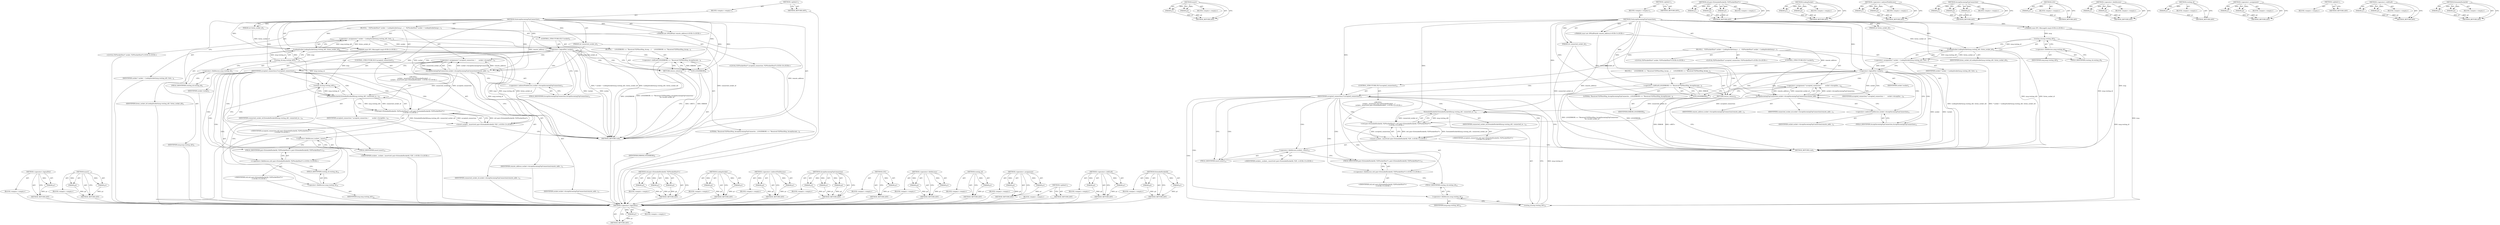 digraph "ExtendedSocketId" {
vulnerable_103 [label=<(METHOD,&lt;operator&gt;.logicalNot)>];
vulnerable_104 [label=<(PARAM,p1)>];
vulnerable_105 [label=<(BLOCK,&lt;empty&gt;,&lt;empty&gt;)>];
vulnerable_106 [label=<(METHOD_RETURN,ANY)>];
vulnerable_127 [label=<(METHOD,insert)>];
vulnerable_128 [label=<(PARAM,p1)>];
vulnerable_129 [label=<(PARAM,p2)>];
vulnerable_130 [label=<(BLOCK,&lt;empty&gt;,&lt;empty&gt;)>];
vulnerable_131 [label=<(METHOD_RETURN,ANY)>];
vulnerable_6 [label=<(METHOD,&lt;global&gt;)<SUB>1</SUB>>];
vulnerable_7 [label=<(BLOCK,&lt;empty&gt;,&lt;empty&gt;)<SUB>1</SUB>>];
vulnerable_8 [label=<(METHOD,OnAcceptIncomingTcpConnection)<SUB>1</SUB>>];
vulnerable_9 [label="<(PARAM,const IPC::Message&amp; msg)<SUB>2</SUB>>"];
vulnerable_10 [label=<(PARAM,int listen_socket_id)<SUB>2</SUB>>];
vulnerable_11 [label="<(PARAM,net::IPEndPoint remote_address)<SUB>3</SUB>>"];
vulnerable_12 [label=<(PARAM,int connected_socket_id)<SUB>3</SUB>>];
vulnerable_13 [label=<(BLOCK,{
   P2PSocketHost* socket = LookupSocket(msg.r...,{
   P2PSocketHost* socket = LookupSocket(msg.r...)<SUB>3</SUB>>];
vulnerable_14 [label="<(LOCAL,P2PSocketHost* socket: P2PSocketHost*)<SUB>4</SUB>>"];
vulnerable_15 [label=<(&lt;operator&gt;.assignment,* socket = LookupSocket(msg.routing_id(), liste...)<SUB>4</SUB>>];
vulnerable_16 [label=<(IDENTIFIER,socket,* socket = LookupSocket(msg.routing_id(), liste...)<SUB>4</SUB>>];
vulnerable_17 [label=<(LookupSocket,LookupSocket(msg.routing_id(), listen_socket_id))<SUB>4</SUB>>];
vulnerable_18 [label=<(routing_id,msg.routing_id())<SUB>4</SUB>>];
vulnerable_19 [label=<(&lt;operator&gt;.fieldAccess,msg.routing_id)<SUB>4</SUB>>];
vulnerable_20 [label=<(IDENTIFIER,msg,msg.routing_id())<SUB>4</SUB>>];
vulnerable_21 [label=<(FIELD_IDENTIFIER,routing_id,routing_id)<SUB>4</SUB>>];
vulnerable_22 [label=<(IDENTIFIER,listen_socket_id,LookupSocket(msg.routing_id(), listen_socket_id))<SUB>4</SUB>>];
vulnerable_23 [label=<(CONTROL_STRUCTURE,IF,if (!socket))<SUB>5</SUB>>];
vulnerable_24 [label=<(&lt;operator&gt;.logicalNot,!socket)<SUB>5</SUB>>];
vulnerable_25 [label=<(IDENTIFIER,socket,!socket)<SUB>5</SUB>>];
vulnerable_26 [label=<(BLOCK,{
     LOG(ERROR) &lt;&lt; &quot;Received P2PHostMsg_Accep...,{
     LOG(ERROR) &lt;&lt; &quot;Received P2PHostMsg_Accep...)<SUB>5</SUB>>];
vulnerable_27 [label=<(&lt;operator&gt;.shiftLeft,LOG(ERROR) &lt;&lt; &quot;Received P2PHostMsg_AcceptIncomi...)<SUB>6</SUB>>];
vulnerable_28 [label=<(LOG,LOG(ERROR))<SUB>6</SUB>>];
vulnerable_29 [label=<(IDENTIFIER,ERROR,LOG(ERROR))<SUB>6</SUB>>];
vulnerable_30 [label=<(LITERAL,&quot;Received P2PHostMsg_AcceptIncomingTcpConnectio...,LOG(ERROR) &lt;&lt; &quot;Received P2PHostMsg_AcceptIncomi...)<SUB>6</SUB>>];
vulnerable_31 [label=<(RETURN,return;,return;)<SUB>8</SUB>>];
vulnerable_32 [label="<(LOCAL,P2PSocketHost* accepted_connection: P2PSocketHost*)<SUB>10</SUB>>"];
vulnerable_33 [label=<(&lt;operator&gt;.assignment,* accepted_connection =
      socket-&gt;AcceptInc...)<SUB>10</SUB>>];
vulnerable_34 [label=<(IDENTIFIER,accepted_connection,* accepted_connection =
      socket-&gt;AcceptInc...)<SUB>10</SUB>>];
vulnerable_35 [label=<(AcceptIncomingTcpConnection,socket-&gt;AcceptIncomingTcpConnection(remote_addr...)<SUB>11</SUB>>];
vulnerable_36 [label=<(&lt;operator&gt;.indirectFieldAccess,socket-&gt;AcceptIncomingTcpConnection)<SUB>11</SUB>>];
vulnerable_37 [label=<(IDENTIFIER,socket,socket-&gt;AcceptIncomingTcpConnection(remote_addr...)<SUB>11</SUB>>];
vulnerable_38 [label=<(FIELD_IDENTIFIER,AcceptIncomingTcpConnection,AcceptIncomingTcpConnection)<SUB>11</SUB>>];
vulnerable_39 [label=<(IDENTIFIER,remote_address,socket-&gt;AcceptIncomingTcpConnection(remote_addr...)<SUB>11</SUB>>];
vulnerable_40 [label=<(IDENTIFIER,connected_socket_id,socket-&gt;AcceptIncomingTcpConnection(remote_addr...)<SUB>11</SUB>>];
vulnerable_41 [label=<(CONTROL_STRUCTURE,IF,if (accepted_connection))<SUB>12</SUB>>];
vulnerable_42 [label=<(IDENTIFIER,accepted_connection,if (accepted_connection))<SUB>12</SUB>>];
vulnerable_43 [label="<(BLOCK,{
    sockets_.insert(std::pair&lt;ExtendedSocketI...,{
    sockets_.insert(std::pair&lt;ExtendedSocketI...)<SUB>12</SUB>>"];
vulnerable_44 [label="<(insert,sockets_.insert(std::pair&lt;ExtendedSocketId, P2P...)<SUB>13</SUB>>"];
vulnerable_45 [label=<(&lt;operator&gt;.fieldAccess,sockets_.insert)<SUB>13</SUB>>];
vulnerable_46 [label="<(IDENTIFIER,sockets_,sockets_.insert(std::pair&lt;ExtendedSocketId, P2P...)<SUB>13</SUB>>"];
vulnerable_47 [label=<(FIELD_IDENTIFIER,insert,insert)<SUB>13</SUB>>];
vulnerable_48 [label="<(std.pair&lt;ExtendedSocketId, P2PSocketHost*&gt;,std::pair&lt;ExtendedSocketId, P2PSocketHost*&gt;(
  ...)<SUB>13</SUB>>"];
vulnerable_49 [label="<(&lt;operator&gt;.fieldAccess,std::pair&lt;ExtendedSocketId, P2PSocketHost*&gt;)<SUB>13</SUB>>"];
vulnerable_50 [label="<(IDENTIFIER,std,std::pair&lt;ExtendedSocketId, P2PSocketHost*&gt;(
  ...)<SUB>13</SUB>>"];
vulnerable_51 [label=<(FIELD_IDENTIFIER,pair&lt;ExtendedSocketId, P2PSocketHost*&gt;,pair&lt;ExtendedSocketId, P2PSocketHost*&gt;)<SUB>13</SUB>>];
vulnerable_52 [label=<(ExtendedSocketId,ExtendedSocketId(msg.routing_id(), connected_so...)<SUB>14</SUB>>];
vulnerable_53 [label=<(routing_id,msg.routing_id())<SUB>14</SUB>>];
vulnerable_54 [label=<(&lt;operator&gt;.fieldAccess,msg.routing_id)<SUB>14</SUB>>];
vulnerable_55 [label=<(IDENTIFIER,msg,msg.routing_id())<SUB>14</SUB>>];
vulnerable_56 [label=<(FIELD_IDENTIFIER,routing_id,routing_id)<SUB>14</SUB>>];
vulnerable_57 [label=<(IDENTIFIER,connected_socket_id,ExtendedSocketId(msg.routing_id(), connected_so...)<SUB>14</SUB>>];
vulnerable_58 [label="<(IDENTIFIER,accepted_connection,std::pair&lt;ExtendedSocketId, P2PSocketHost*&gt;(
  ...)<SUB>15</SUB>>"];
vulnerable_59 [label=<(METHOD_RETURN,void)<SUB>1</SUB>>];
vulnerable_61 [label=<(METHOD_RETURN,ANY)<SUB>1</SUB>>];
vulnerable_132 [label=<(METHOD,std.pair&lt;ExtendedSocketId, P2PSocketHost*&gt;)>];
vulnerable_133 [label=<(PARAM,p1)>];
vulnerable_134 [label=<(PARAM,p2)>];
vulnerable_135 [label=<(PARAM,p3)>];
vulnerable_136 [label=<(BLOCK,&lt;empty&gt;,&lt;empty&gt;)>];
vulnerable_137 [label=<(METHOD_RETURN,ANY)>];
vulnerable_89 [label=<(METHOD,LookupSocket)>];
vulnerable_90 [label=<(PARAM,p1)>];
vulnerable_91 [label=<(PARAM,p2)>];
vulnerable_92 [label=<(BLOCK,&lt;empty&gt;,&lt;empty&gt;)>];
vulnerable_93 [label=<(METHOD_RETURN,ANY)>];
vulnerable_122 [label=<(METHOD,&lt;operator&gt;.indirectFieldAccess)>];
vulnerable_123 [label=<(PARAM,p1)>];
vulnerable_124 [label=<(PARAM,p2)>];
vulnerable_125 [label=<(BLOCK,&lt;empty&gt;,&lt;empty&gt;)>];
vulnerable_126 [label=<(METHOD_RETURN,ANY)>];
vulnerable_116 [label=<(METHOD,AcceptIncomingTcpConnection)>];
vulnerable_117 [label=<(PARAM,p1)>];
vulnerable_118 [label=<(PARAM,p2)>];
vulnerable_119 [label=<(PARAM,p3)>];
vulnerable_120 [label=<(BLOCK,&lt;empty&gt;,&lt;empty&gt;)>];
vulnerable_121 [label=<(METHOD_RETURN,ANY)>];
vulnerable_112 [label=<(METHOD,LOG)>];
vulnerable_113 [label=<(PARAM,p1)>];
vulnerable_114 [label=<(BLOCK,&lt;empty&gt;,&lt;empty&gt;)>];
vulnerable_115 [label=<(METHOD_RETURN,ANY)>];
vulnerable_98 [label=<(METHOD,&lt;operator&gt;.fieldAccess)>];
vulnerable_99 [label=<(PARAM,p1)>];
vulnerable_100 [label=<(PARAM,p2)>];
vulnerable_101 [label=<(BLOCK,&lt;empty&gt;,&lt;empty&gt;)>];
vulnerable_102 [label=<(METHOD_RETURN,ANY)>];
vulnerable_94 [label=<(METHOD,routing_id)>];
vulnerable_95 [label=<(PARAM,p1)>];
vulnerable_96 [label=<(BLOCK,&lt;empty&gt;,&lt;empty&gt;)>];
vulnerable_97 [label=<(METHOD_RETURN,ANY)>];
vulnerable_84 [label=<(METHOD,&lt;operator&gt;.assignment)>];
vulnerable_85 [label=<(PARAM,p1)>];
vulnerable_86 [label=<(PARAM,p2)>];
vulnerable_87 [label=<(BLOCK,&lt;empty&gt;,&lt;empty&gt;)>];
vulnerable_88 [label=<(METHOD_RETURN,ANY)>];
vulnerable_78 [label=<(METHOD,&lt;global&gt;)<SUB>1</SUB>>];
vulnerable_79 [label=<(BLOCK,&lt;empty&gt;,&lt;empty&gt;)>];
vulnerable_80 [label=<(METHOD_RETURN,ANY)>];
vulnerable_107 [label=<(METHOD,&lt;operator&gt;.shiftLeft)>];
vulnerable_108 [label=<(PARAM,p1)>];
vulnerable_109 [label=<(PARAM,p2)>];
vulnerable_110 [label=<(BLOCK,&lt;empty&gt;,&lt;empty&gt;)>];
vulnerable_111 [label=<(METHOD_RETURN,ANY)>];
vulnerable_138 [label=<(METHOD,ExtendedSocketId)>];
vulnerable_139 [label=<(PARAM,p1)>];
vulnerable_140 [label=<(PARAM,p2)>];
vulnerable_141 [label=<(BLOCK,&lt;empty&gt;,&lt;empty&gt;)>];
vulnerable_142 [label=<(METHOD_RETURN,ANY)>];
fixed_103 [label=<(METHOD,&lt;operator&gt;.logicalNot)>];
fixed_104 [label=<(PARAM,p1)>];
fixed_105 [label=<(BLOCK,&lt;empty&gt;,&lt;empty&gt;)>];
fixed_106 [label=<(METHOD_RETURN,ANY)>];
fixed_127 [label=<(METHOD,insert)>];
fixed_128 [label=<(PARAM,p1)>];
fixed_129 [label=<(PARAM,p2)>];
fixed_130 [label=<(BLOCK,&lt;empty&gt;,&lt;empty&gt;)>];
fixed_131 [label=<(METHOD_RETURN,ANY)>];
fixed_6 [label=<(METHOD,&lt;global&gt;)<SUB>1</SUB>>];
fixed_7 [label=<(BLOCK,&lt;empty&gt;,&lt;empty&gt;)<SUB>1</SUB>>];
fixed_8 [label=<(METHOD,OnAcceptIncomingTcpConnection)<SUB>1</SUB>>];
fixed_9 [label="<(PARAM,const IPC::Message&amp; msg)<SUB>2</SUB>>"];
fixed_10 [label=<(PARAM,int listen_socket_id)<SUB>2</SUB>>];
fixed_11 [label="<(PARAM,const net::IPEndPoint&amp; remote_address)<SUB>3</SUB>>"];
fixed_12 [label=<(PARAM,int connected_socket_id)<SUB>3</SUB>>];
fixed_13 [label=<(BLOCK,{
   P2PSocketHost* socket = LookupSocket(msg.r...,{
   P2PSocketHost* socket = LookupSocket(msg.r...)<SUB>3</SUB>>];
fixed_14 [label="<(LOCAL,P2PSocketHost* socket: P2PSocketHost*)<SUB>4</SUB>>"];
fixed_15 [label=<(&lt;operator&gt;.assignment,* socket = LookupSocket(msg.routing_id(), liste...)<SUB>4</SUB>>];
fixed_16 [label=<(IDENTIFIER,socket,* socket = LookupSocket(msg.routing_id(), liste...)<SUB>4</SUB>>];
fixed_17 [label=<(LookupSocket,LookupSocket(msg.routing_id(), listen_socket_id))<SUB>4</SUB>>];
fixed_18 [label=<(routing_id,msg.routing_id())<SUB>4</SUB>>];
fixed_19 [label=<(&lt;operator&gt;.fieldAccess,msg.routing_id)<SUB>4</SUB>>];
fixed_20 [label=<(IDENTIFIER,msg,msg.routing_id())<SUB>4</SUB>>];
fixed_21 [label=<(FIELD_IDENTIFIER,routing_id,routing_id)<SUB>4</SUB>>];
fixed_22 [label=<(IDENTIFIER,listen_socket_id,LookupSocket(msg.routing_id(), listen_socket_id))<SUB>4</SUB>>];
fixed_23 [label=<(CONTROL_STRUCTURE,IF,if (!socket))<SUB>5</SUB>>];
fixed_24 [label=<(&lt;operator&gt;.logicalNot,!socket)<SUB>5</SUB>>];
fixed_25 [label=<(IDENTIFIER,socket,!socket)<SUB>5</SUB>>];
fixed_26 [label=<(BLOCK,{
     LOG(ERROR) &lt;&lt; &quot;Received P2PHostMsg_Accep...,{
     LOG(ERROR) &lt;&lt; &quot;Received P2PHostMsg_Accep...)<SUB>5</SUB>>];
fixed_27 [label=<(&lt;operator&gt;.shiftLeft,LOG(ERROR) &lt;&lt; &quot;Received P2PHostMsg_AcceptIncomi...)<SUB>6</SUB>>];
fixed_28 [label=<(LOG,LOG(ERROR))<SUB>6</SUB>>];
fixed_29 [label=<(IDENTIFIER,ERROR,LOG(ERROR))<SUB>6</SUB>>];
fixed_30 [label=<(LITERAL,&quot;Received P2PHostMsg_AcceptIncomingTcpConnectio...,LOG(ERROR) &lt;&lt; &quot;Received P2PHostMsg_AcceptIncomi...)<SUB>6</SUB>>];
fixed_31 [label=<(RETURN,return;,return;)<SUB>8</SUB>>];
fixed_32 [label="<(LOCAL,P2PSocketHost* accepted_connection: P2PSocketHost*)<SUB>10</SUB>>"];
fixed_33 [label=<(&lt;operator&gt;.assignment,* accepted_connection =
      socket-&gt;AcceptInc...)<SUB>10</SUB>>];
fixed_34 [label=<(IDENTIFIER,accepted_connection,* accepted_connection =
      socket-&gt;AcceptInc...)<SUB>10</SUB>>];
fixed_35 [label=<(AcceptIncomingTcpConnection,socket-&gt;AcceptIncomingTcpConnection(remote_addr...)<SUB>11</SUB>>];
fixed_36 [label=<(&lt;operator&gt;.indirectFieldAccess,socket-&gt;AcceptIncomingTcpConnection)<SUB>11</SUB>>];
fixed_37 [label=<(IDENTIFIER,socket,socket-&gt;AcceptIncomingTcpConnection(remote_addr...)<SUB>11</SUB>>];
fixed_38 [label=<(FIELD_IDENTIFIER,AcceptIncomingTcpConnection,AcceptIncomingTcpConnection)<SUB>11</SUB>>];
fixed_39 [label=<(IDENTIFIER,remote_address,socket-&gt;AcceptIncomingTcpConnection(remote_addr...)<SUB>11</SUB>>];
fixed_40 [label=<(IDENTIFIER,connected_socket_id,socket-&gt;AcceptIncomingTcpConnection(remote_addr...)<SUB>11</SUB>>];
fixed_41 [label=<(CONTROL_STRUCTURE,IF,if (accepted_connection))<SUB>12</SUB>>];
fixed_42 [label=<(IDENTIFIER,accepted_connection,if (accepted_connection))<SUB>12</SUB>>];
fixed_43 [label="<(BLOCK,{
    sockets_.insert(std::pair&lt;ExtendedSocketI...,{
    sockets_.insert(std::pair&lt;ExtendedSocketI...)<SUB>12</SUB>>"];
fixed_44 [label="<(insert,sockets_.insert(std::pair&lt;ExtendedSocketId, P2P...)<SUB>13</SUB>>"];
fixed_45 [label=<(&lt;operator&gt;.fieldAccess,sockets_.insert)<SUB>13</SUB>>];
fixed_46 [label="<(IDENTIFIER,sockets_,sockets_.insert(std::pair&lt;ExtendedSocketId, P2P...)<SUB>13</SUB>>"];
fixed_47 [label=<(FIELD_IDENTIFIER,insert,insert)<SUB>13</SUB>>];
fixed_48 [label="<(std.pair&lt;ExtendedSocketId, P2PSocketHost*&gt;,std::pair&lt;ExtendedSocketId, P2PSocketHost*&gt;(
  ...)<SUB>13</SUB>>"];
fixed_49 [label="<(&lt;operator&gt;.fieldAccess,std::pair&lt;ExtendedSocketId, P2PSocketHost*&gt;)<SUB>13</SUB>>"];
fixed_50 [label="<(IDENTIFIER,std,std::pair&lt;ExtendedSocketId, P2PSocketHost*&gt;(
  ...)<SUB>13</SUB>>"];
fixed_51 [label=<(FIELD_IDENTIFIER,pair&lt;ExtendedSocketId, P2PSocketHost*&gt;,pair&lt;ExtendedSocketId, P2PSocketHost*&gt;)<SUB>13</SUB>>];
fixed_52 [label=<(ExtendedSocketId,ExtendedSocketId(msg.routing_id(), connected_so...)<SUB>14</SUB>>];
fixed_53 [label=<(routing_id,msg.routing_id())<SUB>14</SUB>>];
fixed_54 [label=<(&lt;operator&gt;.fieldAccess,msg.routing_id)<SUB>14</SUB>>];
fixed_55 [label=<(IDENTIFIER,msg,msg.routing_id())<SUB>14</SUB>>];
fixed_56 [label=<(FIELD_IDENTIFIER,routing_id,routing_id)<SUB>14</SUB>>];
fixed_57 [label=<(IDENTIFIER,connected_socket_id,ExtendedSocketId(msg.routing_id(), connected_so...)<SUB>14</SUB>>];
fixed_58 [label="<(IDENTIFIER,accepted_connection,std::pair&lt;ExtendedSocketId, P2PSocketHost*&gt;(
  ...)<SUB>15</SUB>>"];
fixed_59 [label=<(METHOD_RETURN,void)<SUB>1</SUB>>];
fixed_61 [label=<(METHOD_RETURN,ANY)<SUB>1</SUB>>];
fixed_132 [label=<(METHOD,std.pair&lt;ExtendedSocketId, P2PSocketHost*&gt;)>];
fixed_133 [label=<(PARAM,p1)>];
fixed_134 [label=<(PARAM,p2)>];
fixed_135 [label=<(PARAM,p3)>];
fixed_136 [label=<(BLOCK,&lt;empty&gt;,&lt;empty&gt;)>];
fixed_137 [label=<(METHOD_RETURN,ANY)>];
fixed_89 [label=<(METHOD,LookupSocket)>];
fixed_90 [label=<(PARAM,p1)>];
fixed_91 [label=<(PARAM,p2)>];
fixed_92 [label=<(BLOCK,&lt;empty&gt;,&lt;empty&gt;)>];
fixed_93 [label=<(METHOD_RETURN,ANY)>];
fixed_122 [label=<(METHOD,&lt;operator&gt;.indirectFieldAccess)>];
fixed_123 [label=<(PARAM,p1)>];
fixed_124 [label=<(PARAM,p2)>];
fixed_125 [label=<(BLOCK,&lt;empty&gt;,&lt;empty&gt;)>];
fixed_126 [label=<(METHOD_RETURN,ANY)>];
fixed_116 [label=<(METHOD,AcceptIncomingTcpConnection)>];
fixed_117 [label=<(PARAM,p1)>];
fixed_118 [label=<(PARAM,p2)>];
fixed_119 [label=<(PARAM,p3)>];
fixed_120 [label=<(BLOCK,&lt;empty&gt;,&lt;empty&gt;)>];
fixed_121 [label=<(METHOD_RETURN,ANY)>];
fixed_112 [label=<(METHOD,LOG)>];
fixed_113 [label=<(PARAM,p1)>];
fixed_114 [label=<(BLOCK,&lt;empty&gt;,&lt;empty&gt;)>];
fixed_115 [label=<(METHOD_RETURN,ANY)>];
fixed_98 [label=<(METHOD,&lt;operator&gt;.fieldAccess)>];
fixed_99 [label=<(PARAM,p1)>];
fixed_100 [label=<(PARAM,p2)>];
fixed_101 [label=<(BLOCK,&lt;empty&gt;,&lt;empty&gt;)>];
fixed_102 [label=<(METHOD_RETURN,ANY)>];
fixed_94 [label=<(METHOD,routing_id)>];
fixed_95 [label=<(PARAM,p1)>];
fixed_96 [label=<(BLOCK,&lt;empty&gt;,&lt;empty&gt;)>];
fixed_97 [label=<(METHOD_RETURN,ANY)>];
fixed_84 [label=<(METHOD,&lt;operator&gt;.assignment)>];
fixed_85 [label=<(PARAM,p1)>];
fixed_86 [label=<(PARAM,p2)>];
fixed_87 [label=<(BLOCK,&lt;empty&gt;,&lt;empty&gt;)>];
fixed_88 [label=<(METHOD_RETURN,ANY)>];
fixed_78 [label=<(METHOD,&lt;global&gt;)<SUB>1</SUB>>];
fixed_79 [label=<(BLOCK,&lt;empty&gt;,&lt;empty&gt;)>];
fixed_80 [label=<(METHOD_RETURN,ANY)>];
fixed_107 [label=<(METHOD,&lt;operator&gt;.shiftLeft)>];
fixed_108 [label=<(PARAM,p1)>];
fixed_109 [label=<(PARAM,p2)>];
fixed_110 [label=<(BLOCK,&lt;empty&gt;,&lt;empty&gt;)>];
fixed_111 [label=<(METHOD_RETURN,ANY)>];
fixed_138 [label=<(METHOD,ExtendedSocketId)>];
fixed_139 [label=<(PARAM,p1)>];
fixed_140 [label=<(PARAM,p2)>];
fixed_141 [label=<(BLOCK,&lt;empty&gt;,&lt;empty&gt;)>];
fixed_142 [label=<(METHOD_RETURN,ANY)>];
vulnerable_103 -> vulnerable_104  [key=0, label="AST: "];
vulnerable_103 -> vulnerable_104  [key=1, label="DDG: "];
vulnerable_103 -> vulnerable_105  [key=0, label="AST: "];
vulnerable_103 -> vulnerable_106  [key=0, label="AST: "];
vulnerable_103 -> vulnerable_106  [key=1, label="CFG: "];
vulnerable_104 -> vulnerable_106  [key=0, label="DDG: p1"];
vulnerable_105 -> fixed_103  [key=0];
vulnerable_106 -> fixed_103  [key=0];
vulnerable_127 -> vulnerable_128  [key=0, label="AST: "];
vulnerable_127 -> vulnerable_128  [key=1, label="DDG: "];
vulnerable_127 -> vulnerable_130  [key=0, label="AST: "];
vulnerable_127 -> vulnerable_129  [key=0, label="AST: "];
vulnerable_127 -> vulnerable_129  [key=1, label="DDG: "];
vulnerable_127 -> vulnerable_131  [key=0, label="AST: "];
vulnerable_127 -> vulnerable_131  [key=1, label="CFG: "];
vulnerable_128 -> vulnerable_131  [key=0, label="DDG: p1"];
vulnerable_129 -> vulnerable_131  [key=0, label="DDG: p2"];
vulnerable_130 -> fixed_103  [key=0];
vulnerable_131 -> fixed_103  [key=0];
vulnerable_6 -> vulnerable_7  [key=0, label="AST: "];
vulnerable_6 -> vulnerable_61  [key=0, label="AST: "];
vulnerable_6 -> vulnerable_61  [key=1, label="CFG: "];
vulnerable_7 -> vulnerable_8  [key=0, label="AST: "];
vulnerable_8 -> vulnerable_9  [key=0, label="AST: "];
vulnerable_8 -> vulnerable_9  [key=1, label="DDG: "];
vulnerable_8 -> vulnerable_10  [key=0, label="AST: "];
vulnerable_8 -> vulnerable_10  [key=1, label="DDG: "];
vulnerable_8 -> vulnerable_11  [key=0, label="AST: "];
vulnerable_8 -> vulnerable_11  [key=1, label="DDG: "];
vulnerable_8 -> vulnerable_12  [key=0, label="AST: "];
vulnerable_8 -> vulnerable_12  [key=1, label="DDG: "];
vulnerable_8 -> vulnerable_13  [key=0, label="AST: "];
vulnerable_8 -> vulnerable_59  [key=0, label="AST: "];
vulnerable_8 -> vulnerable_21  [key=0, label="CFG: "];
vulnerable_8 -> vulnerable_42  [key=0, label="DDG: "];
vulnerable_8 -> vulnerable_17  [key=0, label="DDG: "];
vulnerable_8 -> vulnerable_24  [key=0, label="DDG: "];
vulnerable_8 -> vulnerable_31  [key=0, label="DDG: "];
vulnerable_8 -> vulnerable_35  [key=0, label="DDG: "];
vulnerable_8 -> vulnerable_27  [key=0, label="DDG: "];
vulnerable_8 -> vulnerable_28  [key=0, label="DDG: "];
vulnerable_8 -> vulnerable_48  [key=0, label="DDG: "];
vulnerable_8 -> vulnerable_52  [key=0, label="DDG: "];
vulnerable_9 -> vulnerable_59  [key=0, label="DDG: msg"];
vulnerable_9 -> vulnerable_18  [key=0, label="DDG: msg"];
vulnerable_9 -> vulnerable_53  [key=0, label="DDG: msg"];
vulnerable_10 -> vulnerable_17  [key=0, label="DDG: listen_socket_id"];
vulnerable_11 -> vulnerable_59  [key=0, label="DDG: remote_address"];
vulnerable_11 -> vulnerable_35  [key=0, label="DDG: remote_address"];
vulnerable_12 -> vulnerable_59  [key=0, label="DDG: connected_socket_id"];
vulnerable_12 -> vulnerable_35  [key=0, label="DDG: connected_socket_id"];
vulnerable_13 -> vulnerable_14  [key=0, label="AST: "];
vulnerable_13 -> vulnerable_15  [key=0, label="AST: "];
vulnerable_13 -> vulnerable_23  [key=0, label="AST: "];
vulnerable_13 -> vulnerable_32  [key=0, label="AST: "];
vulnerable_13 -> vulnerable_33  [key=0, label="AST: "];
vulnerable_13 -> vulnerable_41  [key=0, label="AST: "];
vulnerable_14 -> fixed_103  [key=0];
vulnerable_15 -> vulnerable_16  [key=0, label="AST: "];
vulnerable_15 -> vulnerable_17  [key=0, label="AST: "];
vulnerable_15 -> vulnerable_24  [key=0, label="CFG: "];
vulnerable_15 -> vulnerable_24  [key=1, label="DDG: socket"];
vulnerable_15 -> vulnerable_59  [key=0, label="DDG: LookupSocket(msg.routing_id(), listen_socket_id)"];
vulnerable_15 -> vulnerable_59  [key=1, label="DDG: * socket = LookupSocket(msg.routing_id(), listen_socket_id)"];
vulnerable_16 -> fixed_103  [key=0];
vulnerable_17 -> vulnerable_18  [key=0, label="AST: "];
vulnerable_17 -> vulnerable_22  [key=0, label="AST: "];
vulnerable_17 -> vulnerable_15  [key=0, label="CFG: "];
vulnerable_17 -> vulnerable_15  [key=1, label="DDG: msg.routing_id()"];
vulnerable_17 -> vulnerable_15  [key=2, label="DDG: listen_socket_id"];
vulnerable_17 -> vulnerable_59  [key=0, label="DDG: msg.routing_id()"];
vulnerable_17 -> vulnerable_59  [key=1, label="DDG: listen_socket_id"];
vulnerable_18 -> vulnerable_19  [key=0, label="AST: "];
vulnerable_18 -> vulnerable_17  [key=0, label="CFG: "];
vulnerable_18 -> vulnerable_17  [key=1, label="DDG: msg.routing_id"];
vulnerable_18 -> vulnerable_59  [key=0, label="DDG: msg.routing_id"];
vulnerable_18 -> vulnerable_53  [key=0, label="DDG: msg.routing_id"];
vulnerable_19 -> vulnerable_20  [key=0, label="AST: "];
vulnerable_19 -> vulnerable_21  [key=0, label="AST: "];
vulnerable_19 -> vulnerable_18  [key=0, label="CFG: "];
vulnerable_20 -> fixed_103  [key=0];
vulnerable_21 -> vulnerable_19  [key=0, label="CFG: "];
vulnerable_22 -> fixed_103  [key=0];
vulnerable_23 -> vulnerable_24  [key=0, label="AST: "];
vulnerable_23 -> vulnerable_26  [key=0, label="AST: "];
vulnerable_24 -> vulnerable_25  [key=0, label="AST: "];
vulnerable_24 -> vulnerable_28  [key=0, label="CFG: "];
vulnerable_24 -> vulnerable_28  [key=1, label="CDG: "];
vulnerable_24 -> vulnerable_38  [key=0, label="CFG: "];
vulnerable_24 -> vulnerable_38  [key=1, label="CDG: "];
vulnerable_24 -> vulnerable_59  [key=0, label="DDG: socket"];
vulnerable_24 -> vulnerable_59  [key=1, label="DDG: !socket"];
vulnerable_24 -> vulnerable_35  [key=0, label="DDG: socket"];
vulnerable_24 -> vulnerable_35  [key=1, label="CDG: "];
vulnerable_24 -> vulnerable_33  [key=0, label="CDG: "];
vulnerable_24 -> vulnerable_42  [key=0, label="CDG: "];
vulnerable_24 -> vulnerable_36  [key=0, label="CDG: "];
vulnerable_24 -> vulnerable_27  [key=0, label="CDG: "];
vulnerable_24 -> vulnerable_31  [key=0, label="CDG: "];
vulnerable_25 -> fixed_103  [key=0];
vulnerable_26 -> vulnerable_27  [key=0, label="AST: "];
vulnerable_26 -> vulnerable_31  [key=0, label="AST: "];
vulnerable_27 -> vulnerable_28  [key=0, label="AST: "];
vulnerable_27 -> vulnerable_30  [key=0, label="AST: "];
vulnerable_27 -> vulnerable_31  [key=0, label="CFG: "];
vulnerable_27 -> vulnerable_59  [key=0, label="DDG: LOG(ERROR)"];
vulnerable_27 -> vulnerable_59  [key=1, label="DDG: LOG(ERROR) &lt;&lt; &quot;Received P2PHostMsg_AcceptIncomingTcpConnection &quot;
        &quot;for invalid socket_id.&quot;"];
vulnerable_28 -> vulnerable_29  [key=0, label="AST: "];
vulnerable_28 -> vulnerable_27  [key=0, label="CFG: "];
vulnerable_28 -> vulnerable_27  [key=1, label="DDG: ERROR"];
vulnerable_28 -> vulnerable_59  [key=0, label="DDG: ERROR"];
vulnerable_29 -> fixed_103  [key=0];
vulnerable_30 -> fixed_103  [key=0];
vulnerable_31 -> vulnerable_59  [key=0, label="CFG: "];
vulnerable_31 -> vulnerable_59  [key=1, label="DDG: &lt;RET&gt;"];
vulnerable_32 -> fixed_103  [key=0];
vulnerable_33 -> vulnerable_34  [key=0, label="AST: "];
vulnerable_33 -> vulnerable_35  [key=0, label="AST: "];
vulnerable_33 -> vulnerable_42  [key=0, label="CFG: "];
vulnerable_33 -> vulnerable_48  [key=0, label="DDG: accepted_connection"];
vulnerable_34 -> fixed_103  [key=0];
vulnerable_35 -> vulnerable_36  [key=0, label="AST: "];
vulnerable_35 -> vulnerable_39  [key=0, label="AST: "];
vulnerable_35 -> vulnerable_40  [key=0, label="AST: "];
vulnerable_35 -> vulnerable_33  [key=0, label="CFG: "];
vulnerable_35 -> vulnerable_33  [key=1, label="DDG: socket-&gt;AcceptIncomingTcpConnection"];
vulnerable_35 -> vulnerable_33  [key=2, label="DDG: remote_address"];
vulnerable_35 -> vulnerable_33  [key=3, label="DDG: connected_socket_id"];
vulnerable_35 -> vulnerable_52  [key=0, label="DDG: connected_socket_id"];
vulnerable_36 -> vulnerable_37  [key=0, label="AST: "];
vulnerable_36 -> vulnerable_38  [key=0, label="AST: "];
vulnerable_36 -> vulnerable_35  [key=0, label="CFG: "];
vulnerable_37 -> fixed_103  [key=0];
vulnerable_38 -> vulnerable_36  [key=0, label="CFG: "];
vulnerable_39 -> fixed_103  [key=0];
vulnerable_40 -> fixed_103  [key=0];
vulnerable_41 -> vulnerable_42  [key=0, label="AST: "];
vulnerable_41 -> vulnerable_43  [key=0, label="AST: "];
vulnerable_42 -> vulnerable_59  [key=0, label="CFG: "];
vulnerable_42 -> vulnerable_47  [key=0, label="CFG: "];
vulnerable_42 -> vulnerable_47  [key=1, label="CDG: "];
vulnerable_42 -> vulnerable_48  [key=0, label="CDG: "];
vulnerable_42 -> vulnerable_49  [key=0, label="CDG: "];
vulnerable_42 -> vulnerable_51  [key=0, label="CDG: "];
vulnerable_42 -> vulnerable_52  [key=0, label="CDG: "];
vulnerable_42 -> vulnerable_53  [key=0, label="CDG: "];
vulnerable_42 -> vulnerable_56  [key=0, label="CDG: "];
vulnerable_42 -> vulnerable_45  [key=0, label="CDG: "];
vulnerable_42 -> vulnerable_44  [key=0, label="CDG: "];
vulnerable_42 -> vulnerable_54  [key=0, label="CDG: "];
vulnerable_43 -> vulnerable_44  [key=0, label="AST: "];
vulnerable_44 -> vulnerable_45  [key=0, label="AST: "];
vulnerable_44 -> vulnerable_48  [key=0, label="AST: "];
vulnerable_44 -> vulnerable_59  [key=0, label="CFG: "];
vulnerable_45 -> vulnerable_46  [key=0, label="AST: "];
vulnerable_45 -> vulnerable_47  [key=0, label="AST: "];
vulnerable_45 -> vulnerable_51  [key=0, label="CFG: "];
vulnerable_46 -> fixed_103  [key=0];
vulnerable_47 -> vulnerable_45  [key=0, label="CFG: "];
vulnerable_48 -> vulnerable_49  [key=0, label="AST: "];
vulnerable_48 -> vulnerable_52  [key=0, label="AST: "];
vulnerable_48 -> vulnerable_58  [key=0, label="AST: "];
vulnerable_48 -> vulnerable_44  [key=0, label="CFG: "];
vulnerable_48 -> vulnerable_44  [key=1, label="DDG: std::pair&lt;ExtendedSocketId, P2PSocketHost*&gt;"];
vulnerable_48 -> vulnerable_44  [key=2, label="DDG: ExtendedSocketId(msg.routing_id(), connected_socket_id)"];
vulnerable_48 -> vulnerable_44  [key=3, label="DDG: accepted_connection"];
vulnerable_49 -> vulnerable_50  [key=0, label="AST: "];
vulnerable_49 -> vulnerable_51  [key=0, label="AST: "];
vulnerable_49 -> vulnerable_56  [key=0, label="CFG: "];
vulnerable_50 -> fixed_103  [key=0];
vulnerable_51 -> vulnerable_49  [key=0, label="CFG: "];
vulnerable_52 -> vulnerable_53  [key=0, label="AST: "];
vulnerable_52 -> vulnerable_57  [key=0, label="AST: "];
vulnerable_52 -> vulnerable_48  [key=0, label="CFG: "];
vulnerable_52 -> vulnerable_48  [key=1, label="DDG: msg.routing_id()"];
vulnerable_52 -> vulnerable_48  [key=2, label="DDG: connected_socket_id"];
vulnerable_53 -> vulnerable_54  [key=0, label="AST: "];
vulnerable_53 -> vulnerable_52  [key=0, label="CFG: "];
vulnerable_53 -> vulnerable_52  [key=1, label="DDG: msg.routing_id"];
vulnerable_54 -> vulnerable_55  [key=0, label="AST: "];
vulnerable_54 -> vulnerable_56  [key=0, label="AST: "];
vulnerable_54 -> vulnerable_53  [key=0, label="CFG: "];
vulnerable_55 -> fixed_103  [key=0];
vulnerable_56 -> vulnerable_54  [key=0, label="CFG: "];
vulnerable_57 -> fixed_103  [key=0];
vulnerable_58 -> fixed_103  [key=0];
vulnerable_59 -> fixed_103  [key=0];
vulnerable_61 -> fixed_103  [key=0];
vulnerable_132 -> vulnerable_133  [key=0, label="AST: "];
vulnerable_132 -> vulnerable_133  [key=1, label="DDG: "];
vulnerable_132 -> vulnerable_136  [key=0, label="AST: "];
vulnerable_132 -> vulnerable_134  [key=0, label="AST: "];
vulnerable_132 -> vulnerable_134  [key=1, label="DDG: "];
vulnerable_132 -> vulnerable_137  [key=0, label="AST: "];
vulnerable_132 -> vulnerable_137  [key=1, label="CFG: "];
vulnerable_132 -> vulnerable_135  [key=0, label="AST: "];
vulnerable_132 -> vulnerable_135  [key=1, label="DDG: "];
vulnerable_133 -> vulnerable_137  [key=0, label="DDG: p1"];
vulnerable_134 -> vulnerable_137  [key=0, label="DDG: p2"];
vulnerable_135 -> vulnerable_137  [key=0, label="DDG: p3"];
vulnerable_136 -> fixed_103  [key=0];
vulnerable_137 -> fixed_103  [key=0];
vulnerable_89 -> vulnerable_90  [key=0, label="AST: "];
vulnerable_89 -> vulnerable_90  [key=1, label="DDG: "];
vulnerable_89 -> vulnerable_92  [key=0, label="AST: "];
vulnerable_89 -> vulnerable_91  [key=0, label="AST: "];
vulnerable_89 -> vulnerable_91  [key=1, label="DDG: "];
vulnerable_89 -> vulnerable_93  [key=0, label="AST: "];
vulnerable_89 -> vulnerable_93  [key=1, label="CFG: "];
vulnerable_90 -> vulnerable_93  [key=0, label="DDG: p1"];
vulnerable_91 -> vulnerable_93  [key=0, label="DDG: p2"];
vulnerable_92 -> fixed_103  [key=0];
vulnerable_93 -> fixed_103  [key=0];
vulnerable_122 -> vulnerable_123  [key=0, label="AST: "];
vulnerable_122 -> vulnerable_123  [key=1, label="DDG: "];
vulnerable_122 -> vulnerable_125  [key=0, label="AST: "];
vulnerable_122 -> vulnerable_124  [key=0, label="AST: "];
vulnerable_122 -> vulnerable_124  [key=1, label="DDG: "];
vulnerable_122 -> vulnerable_126  [key=0, label="AST: "];
vulnerable_122 -> vulnerable_126  [key=1, label="CFG: "];
vulnerable_123 -> vulnerable_126  [key=0, label="DDG: p1"];
vulnerable_124 -> vulnerable_126  [key=0, label="DDG: p2"];
vulnerable_125 -> fixed_103  [key=0];
vulnerable_126 -> fixed_103  [key=0];
vulnerable_116 -> vulnerable_117  [key=0, label="AST: "];
vulnerable_116 -> vulnerable_117  [key=1, label="DDG: "];
vulnerable_116 -> vulnerable_120  [key=0, label="AST: "];
vulnerable_116 -> vulnerable_118  [key=0, label="AST: "];
vulnerable_116 -> vulnerable_118  [key=1, label="DDG: "];
vulnerable_116 -> vulnerable_121  [key=0, label="AST: "];
vulnerable_116 -> vulnerable_121  [key=1, label="CFG: "];
vulnerable_116 -> vulnerable_119  [key=0, label="AST: "];
vulnerable_116 -> vulnerable_119  [key=1, label="DDG: "];
vulnerable_117 -> vulnerable_121  [key=0, label="DDG: p1"];
vulnerable_118 -> vulnerable_121  [key=0, label="DDG: p2"];
vulnerable_119 -> vulnerable_121  [key=0, label="DDG: p3"];
vulnerable_120 -> fixed_103  [key=0];
vulnerable_121 -> fixed_103  [key=0];
vulnerable_112 -> vulnerable_113  [key=0, label="AST: "];
vulnerable_112 -> vulnerable_113  [key=1, label="DDG: "];
vulnerable_112 -> vulnerable_114  [key=0, label="AST: "];
vulnerable_112 -> vulnerable_115  [key=0, label="AST: "];
vulnerable_112 -> vulnerable_115  [key=1, label="CFG: "];
vulnerable_113 -> vulnerable_115  [key=0, label="DDG: p1"];
vulnerable_114 -> fixed_103  [key=0];
vulnerable_115 -> fixed_103  [key=0];
vulnerable_98 -> vulnerable_99  [key=0, label="AST: "];
vulnerable_98 -> vulnerable_99  [key=1, label="DDG: "];
vulnerable_98 -> vulnerable_101  [key=0, label="AST: "];
vulnerable_98 -> vulnerable_100  [key=0, label="AST: "];
vulnerable_98 -> vulnerable_100  [key=1, label="DDG: "];
vulnerable_98 -> vulnerable_102  [key=0, label="AST: "];
vulnerable_98 -> vulnerable_102  [key=1, label="CFG: "];
vulnerable_99 -> vulnerable_102  [key=0, label="DDG: p1"];
vulnerable_100 -> vulnerable_102  [key=0, label="DDG: p2"];
vulnerable_101 -> fixed_103  [key=0];
vulnerable_102 -> fixed_103  [key=0];
vulnerable_94 -> vulnerable_95  [key=0, label="AST: "];
vulnerable_94 -> vulnerable_95  [key=1, label="DDG: "];
vulnerable_94 -> vulnerable_96  [key=0, label="AST: "];
vulnerable_94 -> vulnerable_97  [key=0, label="AST: "];
vulnerable_94 -> vulnerable_97  [key=1, label="CFG: "];
vulnerable_95 -> vulnerable_97  [key=0, label="DDG: p1"];
vulnerable_96 -> fixed_103  [key=0];
vulnerable_97 -> fixed_103  [key=0];
vulnerable_84 -> vulnerable_85  [key=0, label="AST: "];
vulnerable_84 -> vulnerable_85  [key=1, label="DDG: "];
vulnerable_84 -> vulnerable_87  [key=0, label="AST: "];
vulnerable_84 -> vulnerable_86  [key=0, label="AST: "];
vulnerable_84 -> vulnerable_86  [key=1, label="DDG: "];
vulnerable_84 -> vulnerable_88  [key=0, label="AST: "];
vulnerable_84 -> vulnerable_88  [key=1, label="CFG: "];
vulnerable_85 -> vulnerable_88  [key=0, label="DDG: p1"];
vulnerable_86 -> vulnerable_88  [key=0, label="DDG: p2"];
vulnerable_87 -> fixed_103  [key=0];
vulnerable_88 -> fixed_103  [key=0];
vulnerable_78 -> vulnerable_79  [key=0, label="AST: "];
vulnerable_78 -> vulnerable_80  [key=0, label="AST: "];
vulnerable_78 -> vulnerable_80  [key=1, label="CFG: "];
vulnerable_79 -> fixed_103  [key=0];
vulnerable_80 -> fixed_103  [key=0];
vulnerable_107 -> vulnerable_108  [key=0, label="AST: "];
vulnerable_107 -> vulnerable_108  [key=1, label="DDG: "];
vulnerable_107 -> vulnerable_110  [key=0, label="AST: "];
vulnerable_107 -> vulnerable_109  [key=0, label="AST: "];
vulnerable_107 -> vulnerable_109  [key=1, label="DDG: "];
vulnerable_107 -> vulnerable_111  [key=0, label="AST: "];
vulnerable_107 -> vulnerable_111  [key=1, label="CFG: "];
vulnerable_108 -> vulnerable_111  [key=0, label="DDG: p1"];
vulnerable_109 -> vulnerable_111  [key=0, label="DDG: p2"];
vulnerable_110 -> fixed_103  [key=0];
vulnerable_111 -> fixed_103  [key=0];
vulnerable_138 -> vulnerable_139  [key=0, label="AST: "];
vulnerable_138 -> vulnerable_139  [key=1, label="DDG: "];
vulnerable_138 -> vulnerable_141  [key=0, label="AST: "];
vulnerable_138 -> vulnerable_140  [key=0, label="AST: "];
vulnerable_138 -> vulnerable_140  [key=1, label="DDG: "];
vulnerable_138 -> vulnerable_142  [key=0, label="AST: "];
vulnerable_138 -> vulnerable_142  [key=1, label="CFG: "];
vulnerable_139 -> vulnerable_142  [key=0, label="DDG: p1"];
vulnerable_140 -> vulnerable_142  [key=0, label="DDG: p2"];
vulnerable_141 -> fixed_103  [key=0];
vulnerable_142 -> fixed_103  [key=0];
fixed_103 -> fixed_104  [key=0, label="AST: "];
fixed_103 -> fixed_104  [key=1, label="DDG: "];
fixed_103 -> fixed_105  [key=0, label="AST: "];
fixed_103 -> fixed_106  [key=0, label="AST: "];
fixed_103 -> fixed_106  [key=1, label="CFG: "];
fixed_104 -> fixed_106  [key=0, label="DDG: p1"];
fixed_127 -> fixed_128  [key=0, label="AST: "];
fixed_127 -> fixed_128  [key=1, label="DDG: "];
fixed_127 -> fixed_130  [key=0, label="AST: "];
fixed_127 -> fixed_129  [key=0, label="AST: "];
fixed_127 -> fixed_129  [key=1, label="DDG: "];
fixed_127 -> fixed_131  [key=0, label="AST: "];
fixed_127 -> fixed_131  [key=1, label="CFG: "];
fixed_128 -> fixed_131  [key=0, label="DDG: p1"];
fixed_129 -> fixed_131  [key=0, label="DDG: p2"];
fixed_6 -> fixed_7  [key=0, label="AST: "];
fixed_6 -> fixed_61  [key=0, label="AST: "];
fixed_6 -> fixed_61  [key=1, label="CFG: "];
fixed_7 -> fixed_8  [key=0, label="AST: "];
fixed_8 -> fixed_9  [key=0, label="AST: "];
fixed_8 -> fixed_9  [key=1, label="DDG: "];
fixed_8 -> fixed_10  [key=0, label="AST: "];
fixed_8 -> fixed_10  [key=1, label="DDG: "];
fixed_8 -> fixed_11  [key=0, label="AST: "];
fixed_8 -> fixed_11  [key=1, label="DDG: "];
fixed_8 -> fixed_12  [key=0, label="AST: "];
fixed_8 -> fixed_12  [key=1, label="DDG: "];
fixed_8 -> fixed_13  [key=0, label="AST: "];
fixed_8 -> fixed_59  [key=0, label="AST: "];
fixed_8 -> fixed_21  [key=0, label="CFG: "];
fixed_8 -> fixed_42  [key=0, label="DDG: "];
fixed_8 -> fixed_17  [key=0, label="DDG: "];
fixed_8 -> fixed_24  [key=0, label="DDG: "];
fixed_8 -> fixed_31  [key=0, label="DDG: "];
fixed_8 -> fixed_35  [key=0, label="DDG: "];
fixed_8 -> fixed_27  [key=0, label="DDG: "];
fixed_8 -> fixed_28  [key=0, label="DDG: "];
fixed_8 -> fixed_48  [key=0, label="DDG: "];
fixed_8 -> fixed_52  [key=0, label="DDG: "];
fixed_9 -> fixed_59  [key=0, label="DDG: msg"];
fixed_9 -> fixed_18  [key=0, label="DDG: msg"];
fixed_9 -> fixed_53  [key=0, label="DDG: msg"];
fixed_10 -> fixed_17  [key=0, label="DDG: listen_socket_id"];
fixed_11 -> fixed_59  [key=0, label="DDG: remote_address"];
fixed_11 -> fixed_35  [key=0, label="DDG: remote_address"];
fixed_12 -> fixed_59  [key=0, label="DDG: connected_socket_id"];
fixed_12 -> fixed_35  [key=0, label="DDG: connected_socket_id"];
fixed_13 -> fixed_14  [key=0, label="AST: "];
fixed_13 -> fixed_15  [key=0, label="AST: "];
fixed_13 -> fixed_23  [key=0, label="AST: "];
fixed_13 -> fixed_32  [key=0, label="AST: "];
fixed_13 -> fixed_33  [key=0, label="AST: "];
fixed_13 -> fixed_41  [key=0, label="AST: "];
fixed_15 -> fixed_16  [key=0, label="AST: "];
fixed_15 -> fixed_17  [key=0, label="AST: "];
fixed_15 -> fixed_24  [key=0, label="CFG: "];
fixed_15 -> fixed_24  [key=1, label="DDG: socket"];
fixed_15 -> fixed_59  [key=0, label="DDG: LookupSocket(msg.routing_id(), listen_socket_id)"];
fixed_15 -> fixed_59  [key=1, label="DDG: * socket = LookupSocket(msg.routing_id(), listen_socket_id)"];
fixed_17 -> fixed_18  [key=0, label="AST: "];
fixed_17 -> fixed_22  [key=0, label="AST: "];
fixed_17 -> fixed_15  [key=0, label="CFG: "];
fixed_17 -> fixed_15  [key=1, label="DDG: msg.routing_id()"];
fixed_17 -> fixed_15  [key=2, label="DDG: listen_socket_id"];
fixed_17 -> fixed_59  [key=0, label="DDG: msg.routing_id()"];
fixed_17 -> fixed_59  [key=1, label="DDG: listen_socket_id"];
fixed_18 -> fixed_19  [key=0, label="AST: "];
fixed_18 -> fixed_17  [key=0, label="CFG: "];
fixed_18 -> fixed_17  [key=1, label="DDG: msg.routing_id"];
fixed_18 -> fixed_59  [key=0, label="DDG: msg.routing_id"];
fixed_18 -> fixed_53  [key=0, label="DDG: msg.routing_id"];
fixed_19 -> fixed_20  [key=0, label="AST: "];
fixed_19 -> fixed_21  [key=0, label="AST: "];
fixed_19 -> fixed_18  [key=0, label="CFG: "];
fixed_21 -> fixed_19  [key=0, label="CFG: "];
fixed_23 -> fixed_24  [key=0, label="AST: "];
fixed_23 -> fixed_26  [key=0, label="AST: "];
fixed_24 -> fixed_25  [key=0, label="AST: "];
fixed_24 -> fixed_28  [key=0, label="CFG: "];
fixed_24 -> fixed_28  [key=1, label="CDG: "];
fixed_24 -> fixed_38  [key=0, label="CFG: "];
fixed_24 -> fixed_38  [key=1, label="CDG: "];
fixed_24 -> fixed_59  [key=0, label="DDG: socket"];
fixed_24 -> fixed_59  [key=1, label="DDG: !socket"];
fixed_24 -> fixed_35  [key=0, label="DDG: socket"];
fixed_24 -> fixed_35  [key=1, label="CDG: "];
fixed_24 -> fixed_33  [key=0, label="CDG: "];
fixed_24 -> fixed_42  [key=0, label="CDG: "];
fixed_24 -> fixed_36  [key=0, label="CDG: "];
fixed_24 -> fixed_27  [key=0, label="CDG: "];
fixed_24 -> fixed_31  [key=0, label="CDG: "];
fixed_26 -> fixed_27  [key=0, label="AST: "];
fixed_26 -> fixed_31  [key=0, label="AST: "];
fixed_27 -> fixed_28  [key=0, label="AST: "];
fixed_27 -> fixed_30  [key=0, label="AST: "];
fixed_27 -> fixed_31  [key=0, label="CFG: "];
fixed_27 -> fixed_59  [key=0, label="DDG: LOG(ERROR)"];
fixed_27 -> fixed_59  [key=1, label="DDG: LOG(ERROR) &lt;&lt; &quot;Received P2PHostMsg_AcceptIncomingTcpConnection &quot;
        &quot;for invalid socket_id.&quot;"];
fixed_28 -> fixed_29  [key=0, label="AST: "];
fixed_28 -> fixed_27  [key=0, label="CFG: "];
fixed_28 -> fixed_27  [key=1, label="DDG: ERROR"];
fixed_28 -> fixed_59  [key=0, label="DDG: ERROR"];
fixed_31 -> fixed_59  [key=0, label="CFG: "];
fixed_31 -> fixed_59  [key=1, label="DDG: &lt;RET&gt;"];
fixed_33 -> fixed_34  [key=0, label="AST: "];
fixed_33 -> fixed_35  [key=0, label="AST: "];
fixed_33 -> fixed_42  [key=0, label="CFG: "];
fixed_33 -> fixed_48  [key=0, label="DDG: accepted_connection"];
fixed_35 -> fixed_36  [key=0, label="AST: "];
fixed_35 -> fixed_39  [key=0, label="AST: "];
fixed_35 -> fixed_40  [key=0, label="AST: "];
fixed_35 -> fixed_33  [key=0, label="CFG: "];
fixed_35 -> fixed_33  [key=1, label="DDG: socket-&gt;AcceptIncomingTcpConnection"];
fixed_35 -> fixed_33  [key=2, label="DDG: remote_address"];
fixed_35 -> fixed_33  [key=3, label="DDG: connected_socket_id"];
fixed_35 -> fixed_52  [key=0, label="DDG: connected_socket_id"];
fixed_36 -> fixed_37  [key=0, label="AST: "];
fixed_36 -> fixed_38  [key=0, label="AST: "];
fixed_36 -> fixed_35  [key=0, label="CFG: "];
fixed_38 -> fixed_36  [key=0, label="CFG: "];
fixed_41 -> fixed_42  [key=0, label="AST: "];
fixed_41 -> fixed_43  [key=0, label="AST: "];
fixed_42 -> fixed_59  [key=0, label="CFG: "];
fixed_42 -> fixed_47  [key=0, label="CFG: "];
fixed_42 -> fixed_47  [key=1, label="CDG: "];
fixed_42 -> fixed_48  [key=0, label="CDG: "];
fixed_42 -> fixed_49  [key=0, label="CDG: "];
fixed_42 -> fixed_51  [key=0, label="CDG: "];
fixed_42 -> fixed_52  [key=0, label="CDG: "];
fixed_42 -> fixed_53  [key=0, label="CDG: "];
fixed_42 -> fixed_56  [key=0, label="CDG: "];
fixed_42 -> fixed_45  [key=0, label="CDG: "];
fixed_42 -> fixed_44  [key=0, label="CDG: "];
fixed_42 -> fixed_54  [key=0, label="CDG: "];
fixed_43 -> fixed_44  [key=0, label="AST: "];
fixed_44 -> fixed_45  [key=0, label="AST: "];
fixed_44 -> fixed_48  [key=0, label="AST: "];
fixed_44 -> fixed_59  [key=0, label="CFG: "];
fixed_45 -> fixed_46  [key=0, label="AST: "];
fixed_45 -> fixed_47  [key=0, label="AST: "];
fixed_45 -> fixed_51  [key=0, label="CFG: "];
fixed_47 -> fixed_45  [key=0, label="CFG: "];
fixed_48 -> fixed_49  [key=0, label="AST: "];
fixed_48 -> fixed_52  [key=0, label="AST: "];
fixed_48 -> fixed_58  [key=0, label="AST: "];
fixed_48 -> fixed_44  [key=0, label="CFG: "];
fixed_48 -> fixed_44  [key=1, label="DDG: std::pair&lt;ExtendedSocketId, P2PSocketHost*&gt;"];
fixed_48 -> fixed_44  [key=2, label="DDG: ExtendedSocketId(msg.routing_id(), connected_socket_id)"];
fixed_48 -> fixed_44  [key=3, label="DDG: accepted_connection"];
fixed_49 -> fixed_50  [key=0, label="AST: "];
fixed_49 -> fixed_51  [key=0, label="AST: "];
fixed_49 -> fixed_56  [key=0, label="CFG: "];
fixed_51 -> fixed_49  [key=0, label="CFG: "];
fixed_52 -> fixed_53  [key=0, label="AST: "];
fixed_52 -> fixed_57  [key=0, label="AST: "];
fixed_52 -> fixed_48  [key=0, label="CFG: "];
fixed_52 -> fixed_48  [key=1, label="DDG: msg.routing_id()"];
fixed_52 -> fixed_48  [key=2, label="DDG: connected_socket_id"];
fixed_53 -> fixed_54  [key=0, label="AST: "];
fixed_53 -> fixed_52  [key=0, label="CFG: "];
fixed_53 -> fixed_52  [key=1, label="DDG: msg.routing_id"];
fixed_54 -> fixed_55  [key=0, label="AST: "];
fixed_54 -> fixed_56  [key=0, label="AST: "];
fixed_54 -> fixed_53  [key=0, label="CFG: "];
fixed_56 -> fixed_54  [key=0, label="CFG: "];
fixed_132 -> fixed_133  [key=0, label="AST: "];
fixed_132 -> fixed_133  [key=1, label="DDG: "];
fixed_132 -> fixed_136  [key=0, label="AST: "];
fixed_132 -> fixed_134  [key=0, label="AST: "];
fixed_132 -> fixed_134  [key=1, label="DDG: "];
fixed_132 -> fixed_137  [key=0, label="AST: "];
fixed_132 -> fixed_137  [key=1, label="CFG: "];
fixed_132 -> fixed_135  [key=0, label="AST: "];
fixed_132 -> fixed_135  [key=1, label="DDG: "];
fixed_133 -> fixed_137  [key=0, label="DDG: p1"];
fixed_134 -> fixed_137  [key=0, label="DDG: p2"];
fixed_135 -> fixed_137  [key=0, label="DDG: p3"];
fixed_89 -> fixed_90  [key=0, label="AST: "];
fixed_89 -> fixed_90  [key=1, label="DDG: "];
fixed_89 -> fixed_92  [key=0, label="AST: "];
fixed_89 -> fixed_91  [key=0, label="AST: "];
fixed_89 -> fixed_91  [key=1, label="DDG: "];
fixed_89 -> fixed_93  [key=0, label="AST: "];
fixed_89 -> fixed_93  [key=1, label="CFG: "];
fixed_90 -> fixed_93  [key=0, label="DDG: p1"];
fixed_91 -> fixed_93  [key=0, label="DDG: p2"];
fixed_122 -> fixed_123  [key=0, label="AST: "];
fixed_122 -> fixed_123  [key=1, label="DDG: "];
fixed_122 -> fixed_125  [key=0, label="AST: "];
fixed_122 -> fixed_124  [key=0, label="AST: "];
fixed_122 -> fixed_124  [key=1, label="DDG: "];
fixed_122 -> fixed_126  [key=0, label="AST: "];
fixed_122 -> fixed_126  [key=1, label="CFG: "];
fixed_123 -> fixed_126  [key=0, label="DDG: p1"];
fixed_124 -> fixed_126  [key=0, label="DDG: p2"];
fixed_116 -> fixed_117  [key=0, label="AST: "];
fixed_116 -> fixed_117  [key=1, label="DDG: "];
fixed_116 -> fixed_120  [key=0, label="AST: "];
fixed_116 -> fixed_118  [key=0, label="AST: "];
fixed_116 -> fixed_118  [key=1, label="DDG: "];
fixed_116 -> fixed_121  [key=0, label="AST: "];
fixed_116 -> fixed_121  [key=1, label="CFG: "];
fixed_116 -> fixed_119  [key=0, label="AST: "];
fixed_116 -> fixed_119  [key=1, label="DDG: "];
fixed_117 -> fixed_121  [key=0, label="DDG: p1"];
fixed_118 -> fixed_121  [key=0, label="DDG: p2"];
fixed_119 -> fixed_121  [key=0, label="DDG: p3"];
fixed_112 -> fixed_113  [key=0, label="AST: "];
fixed_112 -> fixed_113  [key=1, label="DDG: "];
fixed_112 -> fixed_114  [key=0, label="AST: "];
fixed_112 -> fixed_115  [key=0, label="AST: "];
fixed_112 -> fixed_115  [key=1, label="CFG: "];
fixed_113 -> fixed_115  [key=0, label="DDG: p1"];
fixed_98 -> fixed_99  [key=0, label="AST: "];
fixed_98 -> fixed_99  [key=1, label="DDG: "];
fixed_98 -> fixed_101  [key=0, label="AST: "];
fixed_98 -> fixed_100  [key=0, label="AST: "];
fixed_98 -> fixed_100  [key=1, label="DDG: "];
fixed_98 -> fixed_102  [key=0, label="AST: "];
fixed_98 -> fixed_102  [key=1, label="CFG: "];
fixed_99 -> fixed_102  [key=0, label="DDG: p1"];
fixed_100 -> fixed_102  [key=0, label="DDG: p2"];
fixed_94 -> fixed_95  [key=0, label="AST: "];
fixed_94 -> fixed_95  [key=1, label="DDG: "];
fixed_94 -> fixed_96  [key=0, label="AST: "];
fixed_94 -> fixed_97  [key=0, label="AST: "];
fixed_94 -> fixed_97  [key=1, label="CFG: "];
fixed_95 -> fixed_97  [key=0, label="DDG: p1"];
fixed_84 -> fixed_85  [key=0, label="AST: "];
fixed_84 -> fixed_85  [key=1, label="DDG: "];
fixed_84 -> fixed_87  [key=0, label="AST: "];
fixed_84 -> fixed_86  [key=0, label="AST: "];
fixed_84 -> fixed_86  [key=1, label="DDG: "];
fixed_84 -> fixed_88  [key=0, label="AST: "];
fixed_84 -> fixed_88  [key=1, label="CFG: "];
fixed_85 -> fixed_88  [key=0, label="DDG: p1"];
fixed_86 -> fixed_88  [key=0, label="DDG: p2"];
fixed_78 -> fixed_79  [key=0, label="AST: "];
fixed_78 -> fixed_80  [key=0, label="AST: "];
fixed_78 -> fixed_80  [key=1, label="CFG: "];
fixed_107 -> fixed_108  [key=0, label="AST: "];
fixed_107 -> fixed_108  [key=1, label="DDG: "];
fixed_107 -> fixed_110  [key=0, label="AST: "];
fixed_107 -> fixed_109  [key=0, label="AST: "];
fixed_107 -> fixed_109  [key=1, label="DDG: "];
fixed_107 -> fixed_111  [key=0, label="AST: "];
fixed_107 -> fixed_111  [key=1, label="CFG: "];
fixed_108 -> fixed_111  [key=0, label="DDG: p1"];
fixed_109 -> fixed_111  [key=0, label="DDG: p2"];
fixed_138 -> fixed_139  [key=0, label="AST: "];
fixed_138 -> fixed_139  [key=1, label="DDG: "];
fixed_138 -> fixed_141  [key=0, label="AST: "];
fixed_138 -> fixed_140  [key=0, label="AST: "];
fixed_138 -> fixed_140  [key=1, label="DDG: "];
fixed_138 -> fixed_142  [key=0, label="AST: "];
fixed_138 -> fixed_142  [key=1, label="CFG: "];
fixed_139 -> fixed_142  [key=0, label="DDG: p1"];
fixed_140 -> fixed_142  [key=0, label="DDG: p2"];
}
